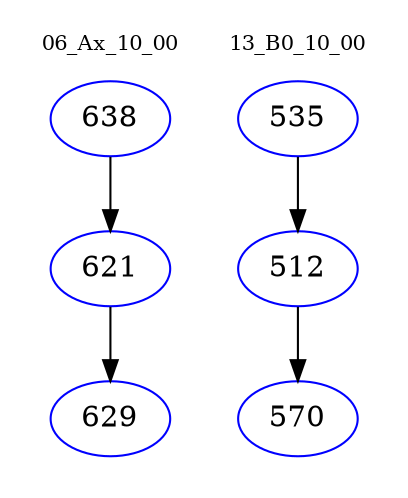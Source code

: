 digraph{
subgraph cluster_0 {
color = white
label = "06_Ax_10_00";
fontsize=10;
T0_638 [label="638", color="blue"]
T0_638 -> T0_621 [color="black"]
T0_621 [label="621", color="blue"]
T0_621 -> T0_629 [color="black"]
T0_629 [label="629", color="blue"]
}
subgraph cluster_1 {
color = white
label = "13_B0_10_00";
fontsize=10;
T1_535 [label="535", color="blue"]
T1_535 -> T1_512 [color="black"]
T1_512 [label="512", color="blue"]
T1_512 -> T1_570 [color="black"]
T1_570 [label="570", color="blue"]
}
}
